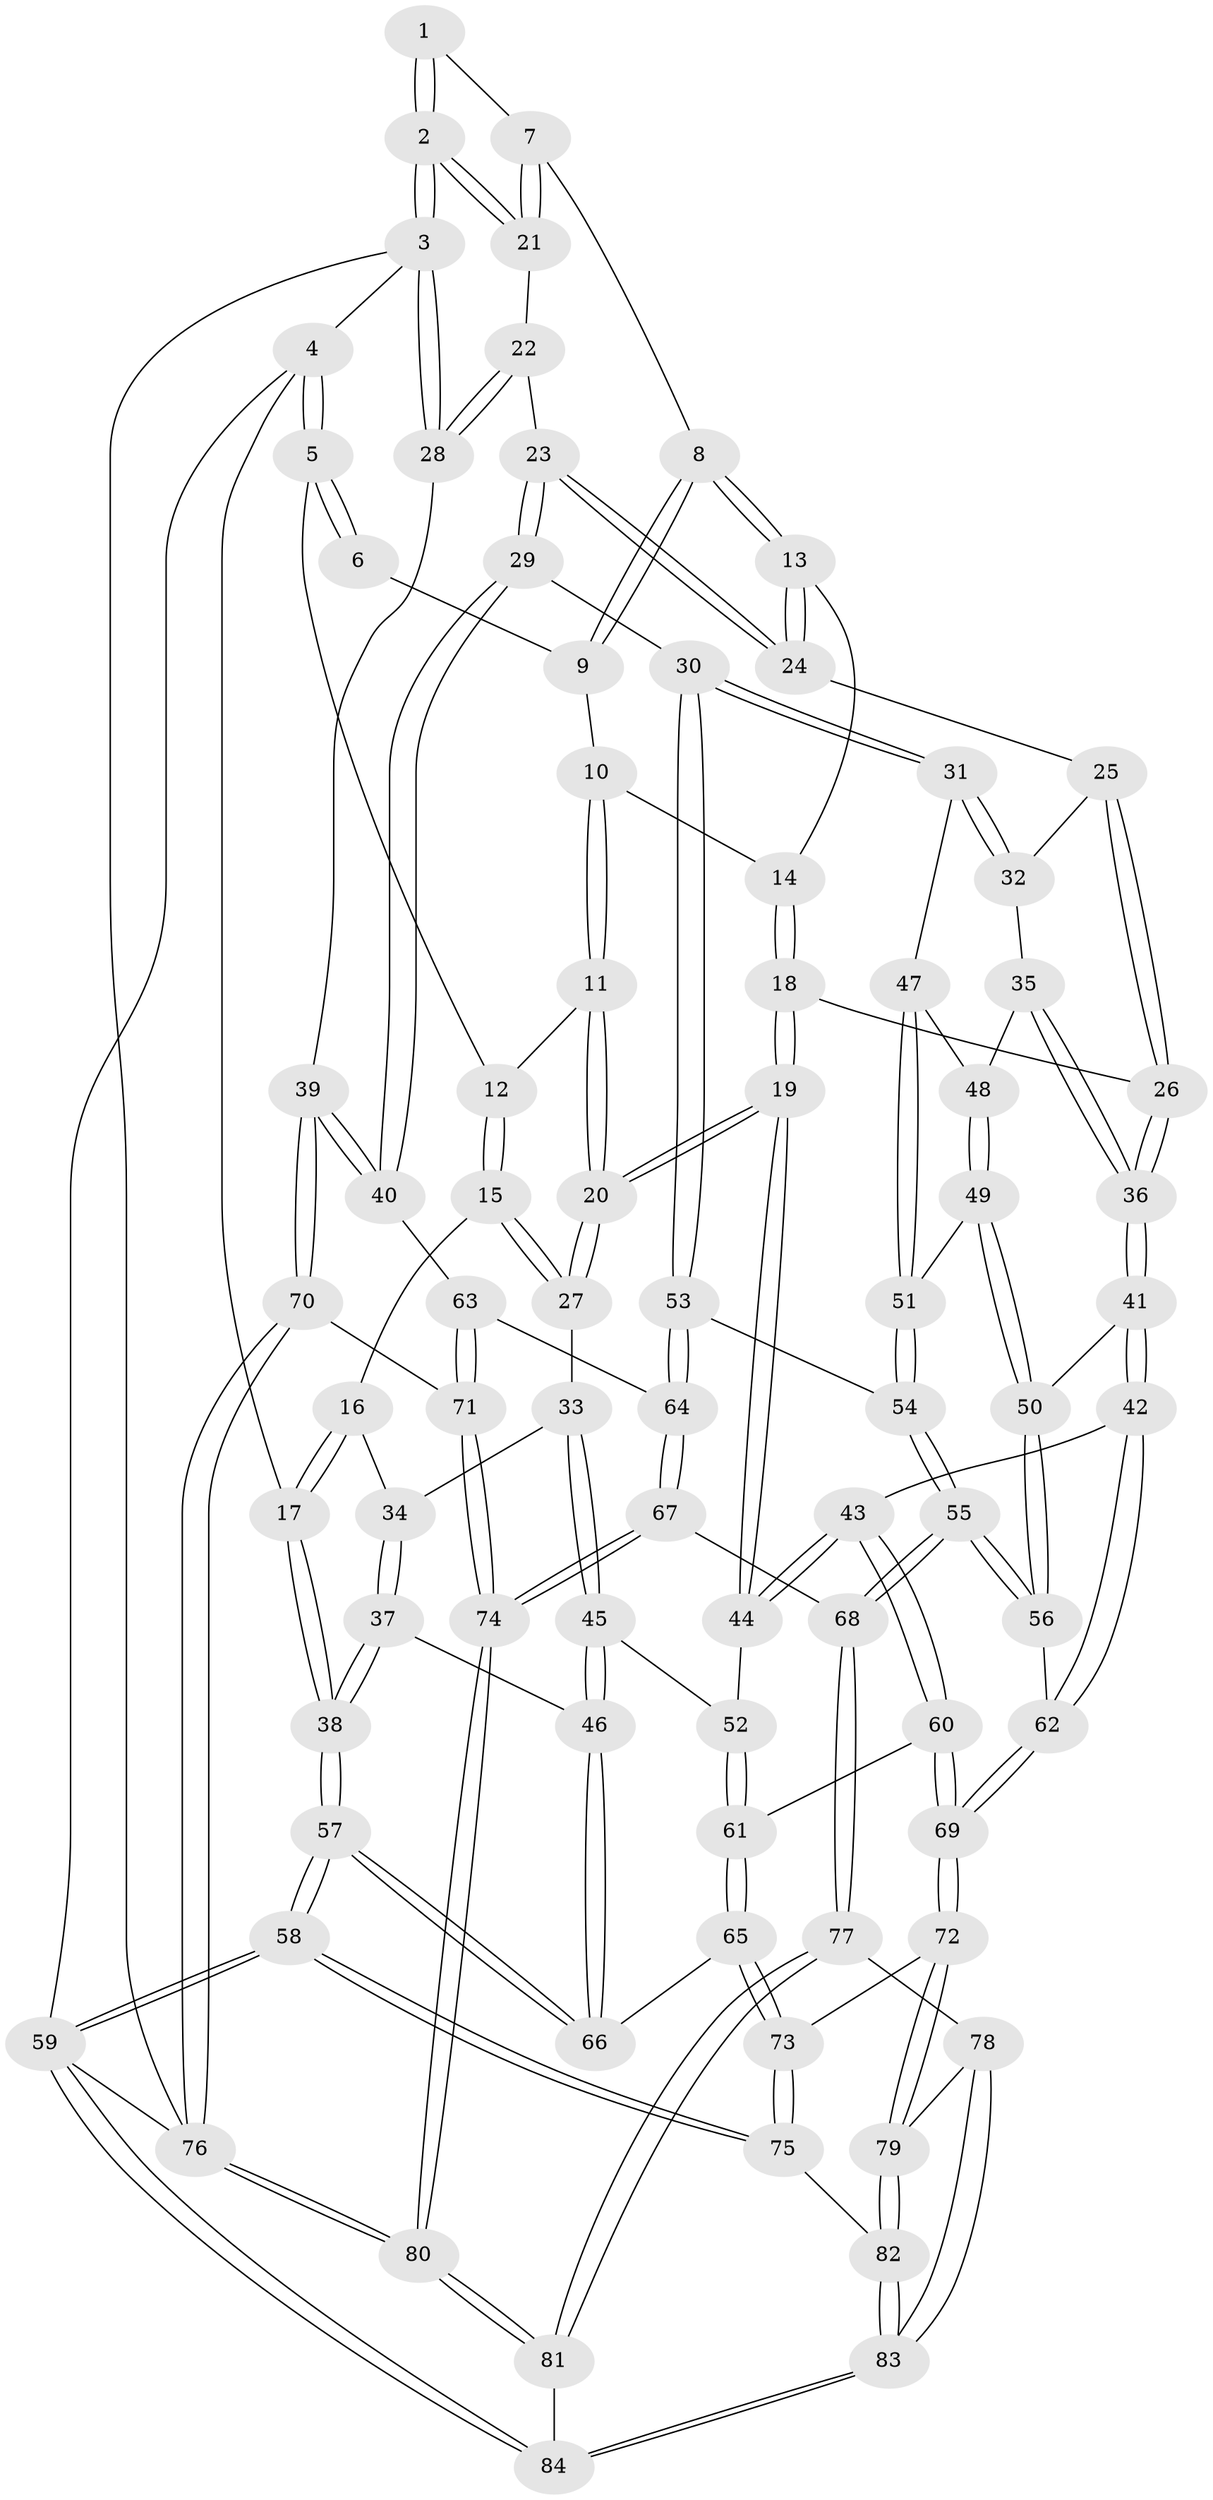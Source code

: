 // coarse degree distribution, {3: 0.0392156862745098, 6: 0.11764705882352941, 5: 0.39215686274509803, 2: 0.0196078431372549, 4: 0.43137254901960786}
// Generated by graph-tools (version 1.1) at 2025/42/03/06/25 10:42:34]
// undirected, 84 vertices, 207 edges
graph export_dot {
graph [start="1"]
  node [color=gray90,style=filled];
  1 [pos="+0.8921488562579104+0"];
  2 [pos="+1+0"];
  3 [pos="+1+0"];
  4 [pos="+0+0"];
  5 [pos="+0.11420968216367589+0"];
  6 [pos="+0.5989084921887102+0"];
  7 [pos="+0.8250561187283749+0.10178380394769806"];
  8 [pos="+0.7689509926637618+0.09845288754071353"];
  9 [pos="+0.6010790519911334+0"];
  10 [pos="+0.5577245260229695+0.027878671172500903"];
  11 [pos="+0.299344888151317+0.138081777201812"];
  12 [pos="+0.2225288265765878+0"];
  13 [pos="+0.7025598914505591+0.1691197809095029"];
  14 [pos="+0.5682835498549308+0.09382742078594299"];
  15 [pos="+0.07806183042941128+0.2595583948032915"];
  16 [pos="+0.04999796570147799+0.2615426888616604"];
  17 [pos="+0+0.21002786965735346"];
  18 [pos="+0.47829238199180113+0.2753517059539902"];
  19 [pos="+0.361781813237065+0.29676407480308475"];
  20 [pos="+0.3194244779175606+0.26158316364271117"];
  21 [pos="+0.8394371880002517+0.10850871769238345"];
  22 [pos="+0.9276677601130638+0.20121088511512403"];
  23 [pos="+0.852388008210929+0.30600005299113653"];
  24 [pos="+0.700656234789561+0.24873015052113806"];
  25 [pos="+0.6644238267441465+0.27542063931327243"];
  26 [pos="+0.5095739972230562+0.28711147192674263"];
  27 [pos="+0.303071781647771+0.26582136052269645"];
  28 [pos="+1+0.12940181216025975"];
  29 [pos="+0.8616403986356184+0.4116527294515322"];
  30 [pos="+0.860396117155994+0.4124702743270285"];
  31 [pos="+0.7548346106643106+0.40252697033829754"];
  32 [pos="+0.679595797988388+0.36125119472963296"];
  33 [pos="+0.1692536438644373+0.38947534924596483"];
  34 [pos="+0.11126018717757255+0.3890200089645269"];
  35 [pos="+0.6511398840991999+0.40871541640264797"];
  36 [pos="+0.5737748513915284+0.397028509687016"];
  37 [pos="+0.033897455214620925+0.4886401519306964"];
  38 [pos="+0+0.49005948257980697"];
  39 [pos="+1+0.47764478120422305"];
  40 [pos="+0.9750284828713423+0.4676551953456703"];
  41 [pos="+0.5713764337109382+0.41778145403679895"];
  42 [pos="+0.47501428046749344+0.532087470001693"];
  43 [pos="+0.39455049908438233+0.44587372957679133"];
  44 [pos="+0.3623940499672458+0.3718612403413749"];
  45 [pos="+0.1604888952036184+0.49494367258850563"];
  46 [pos="+0.13278682399514166+0.5212759961440253"];
  47 [pos="+0.7201164667164922+0.42434772332501103"];
  48 [pos="+0.6519169773648732+0.4109455660381474"];
  49 [pos="+0.6586341006415178+0.4557605070367468"];
  50 [pos="+0.6138113630544001+0.4910995767600527"];
  51 [pos="+0.6861385344166079+0.46734993467686986"];
  52 [pos="+0.26013058695584684+0.46922535199082227"];
  53 [pos="+0.7792332546185793+0.5235234926400906"];
  54 [pos="+0.7471854873978093+0.5369276428543744"];
  55 [pos="+0.632831249060818+0.6640524972239088"];
  56 [pos="+0.5706397612079153+0.6144893027774636"];
  57 [pos="+0+0.8339811898975057"];
  58 [pos="+0+0.9225622460848104"];
  59 [pos="+0+1"];
  60 [pos="+0.29570976267074867+0.6109564338192918"];
  61 [pos="+0.2630043987741351+0.602555300290869"];
  62 [pos="+0.5074642852075071+0.5934986636822053"];
  63 [pos="+0.8973311540069469+0.6176377509679382"];
  64 [pos="+0.8671770645652942+0.6327038849946262"];
  65 [pos="+0.17999931797008364+0.6171376827945675"];
  66 [pos="+0.17167577975799073+0.6123854879802484"];
  67 [pos="+0.8159797119788132+0.7427347015183843"];
  68 [pos="+0.6358274829563847+0.6721423834733964"];
  69 [pos="+0.3716121840877671+0.6895435484960346"];
  70 [pos="+1+0.6603938959466814"];
  71 [pos="+1+0.6928273448264144"];
  72 [pos="+0.3486168848577793+0.797698605556391"];
  73 [pos="+0.20690930581229602+0.7856832380324639"];
  74 [pos="+0.8540722241917315+0.8017680638856879"];
  75 [pos="+0.09249167481128232+0.8499122677995038"];
  76 [pos="+1+1"];
  77 [pos="+0.544100842679407+0.9116536860030282"];
  78 [pos="+0.3950874180033002+0.8432295668504947"];
  79 [pos="+0.3601881911292593+0.8148814647346638"];
  80 [pos="+0.8826348343467432+1"];
  81 [pos="+0.6507486622763905+1"];
  82 [pos="+0.2408143365270127+0.9573036716072081"];
  83 [pos="+0.2676330344696562+1"];
  84 [pos="+0.259888447996101+1"];
  1 -- 2;
  1 -- 2;
  1 -- 7;
  2 -- 3;
  2 -- 3;
  2 -- 21;
  2 -- 21;
  3 -- 4;
  3 -- 28;
  3 -- 28;
  3 -- 76;
  4 -- 5;
  4 -- 5;
  4 -- 17;
  4 -- 59;
  5 -- 6;
  5 -- 6;
  5 -- 12;
  6 -- 9;
  7 -- 8;
  7 -- 21;
  7 -- 21;
  8 -- 9;
  8 -- 9;
  8 -- 13;
  8 -- 13;
  9 -- 10;
  10 -- 11;
  10 -- 11;
  10 -- 14;
  11 -- 12;
  11 -- 20;
  11 -- 20;
  12 -- 15;
  12 -- 15;
  13 -- 14;
  13 -- 24;
  13 -- 24;
  14 -- 18;
  14 -- 18;
  15 -- 16;
  15 -- 27;
  15 -- 27;
  16 -- 17;
  16 -- 17;
  16 -- 34;
  17 -- 38;
  17 -- 38;
  18 -- 19;
  18 -- 19;
  18 -- 26;
  19 -- 20;
  19 -- 20;
  19 -- 44;
  19 -- 44;
  20 -- 27;
  20 -- 27;
  21 -- 22;
  22 -- 23;
  22 -- 28;
  22 -- 28;
  23 -- 24;
  23 -- 24;
  23 -- 29;
  23 -- 29;
  24 -- 25;
  25 -- 26;
  25 -- 26;
  25 -- 32;
  26 -- 36;
  26 -- 36;
  27 -- 33;
  28 -- 39;
  29 -- 30;
  29 -- 40;
  29 -- 40;
  30 -- 31;
  30 -- 31;
  30 -- 53;
  30 -- 53;
  31 -- 32;
  31 -- 32;
  31 -- 47;
  32 -- 35;
  33 -- 34;
  33 -- 45;
  33 -- 45;
  34 -- 37;
  34 -- 37;
  35 -- 36;
  35 -- 36;
  35 -- 48;
  36 -- 41;
  36 -- 41;
  37 -- 38;
  37 -- 38;
  37 -- 46;
  38 -- 57;
  38 -- 57;
  39 -- 40;
  39 -- 40;
  39 -- 70;
  39 -- 70;
  40 -- 63;
  41 -- 42;
  41 -- 42;
  41 -- 50;
  42 -- 43;
  42 -- 62;
  42 -- 62;
  43 -- 44;
  43 -- 44;
  43 -- 60;
  43 -- 60;
  44 -- 52;
  45 -- 46;
  45 -- 46;
  45 -- 52;
  46 -- 66;
  46 -- 66;
  47 -- 48;
  47 -- 51;
  47 -- 51;
  48 -- 49;
  48 -- 49;
  49 -- 50;
  49 -- 50;
  49 -- 51;
  50 -- 56;
  50 -- 56;
  51 -- 54;
  51 -- 54;
  52 -- 61;
  52 -- 61;
  53 -- 54;
  53 -- 64;
  53 -- 64;
  54 -- 55;
  54 -- 55;
  55 -- 56;
  55 -- 56;
  55 -- 68;
  55 -- 68;
  56 -- 62;
  57 -- 58;
  57 -- 58;
  57 -- 66;
  57 -- 66;
  58 -- 59;
  58 -- 59;
  58 -- 75;
  58 -- 75;
  59 -- 84;
  59 -- 84;
  59 -- 76;
  60 -- 61;
  60 -- 69;
  60 -- 69;
  61 -- 65;
  61 -- 65;
  62 -- 69;
  62 -- 69;
  63 -- 64;
  63 -- 71;
  63 -- 71;
  64 -- 67;
  64 -- 67;
  65 -- 66;
  65 -- 73;
  65 -- 73;
  67 -- 68;
  67 -- 74;
  67 -- 74;
  68 -- 77;
  68 -- 77;
  69 -- 72;
  69 -- 72;
  70 -- 71;
  70 -- 76;
  70 -- 76;
  71 -- 74;
  71 -- 74;
  72 -- 73;
  72 -- 79;
  72 -- 79;
  73 -- 75;
  73 -- 75;
  74 -- 80;
  74 -- 80;
  75 -- 82;
  76 -- 80;
  76 -- 80;
  77 -- 78;
  77 -- 81;
  77 -- 81;
  78 -- 79;
  78 -- 83;
  78 -- 83;
  79 -- 82;
  79 -- 82;
  80 -- 81;
  80 -- 81;
  81 -- 84;
  82 -- 83;
  82 -- 83;
  83 -- 84;
  83 -- 84;
}
